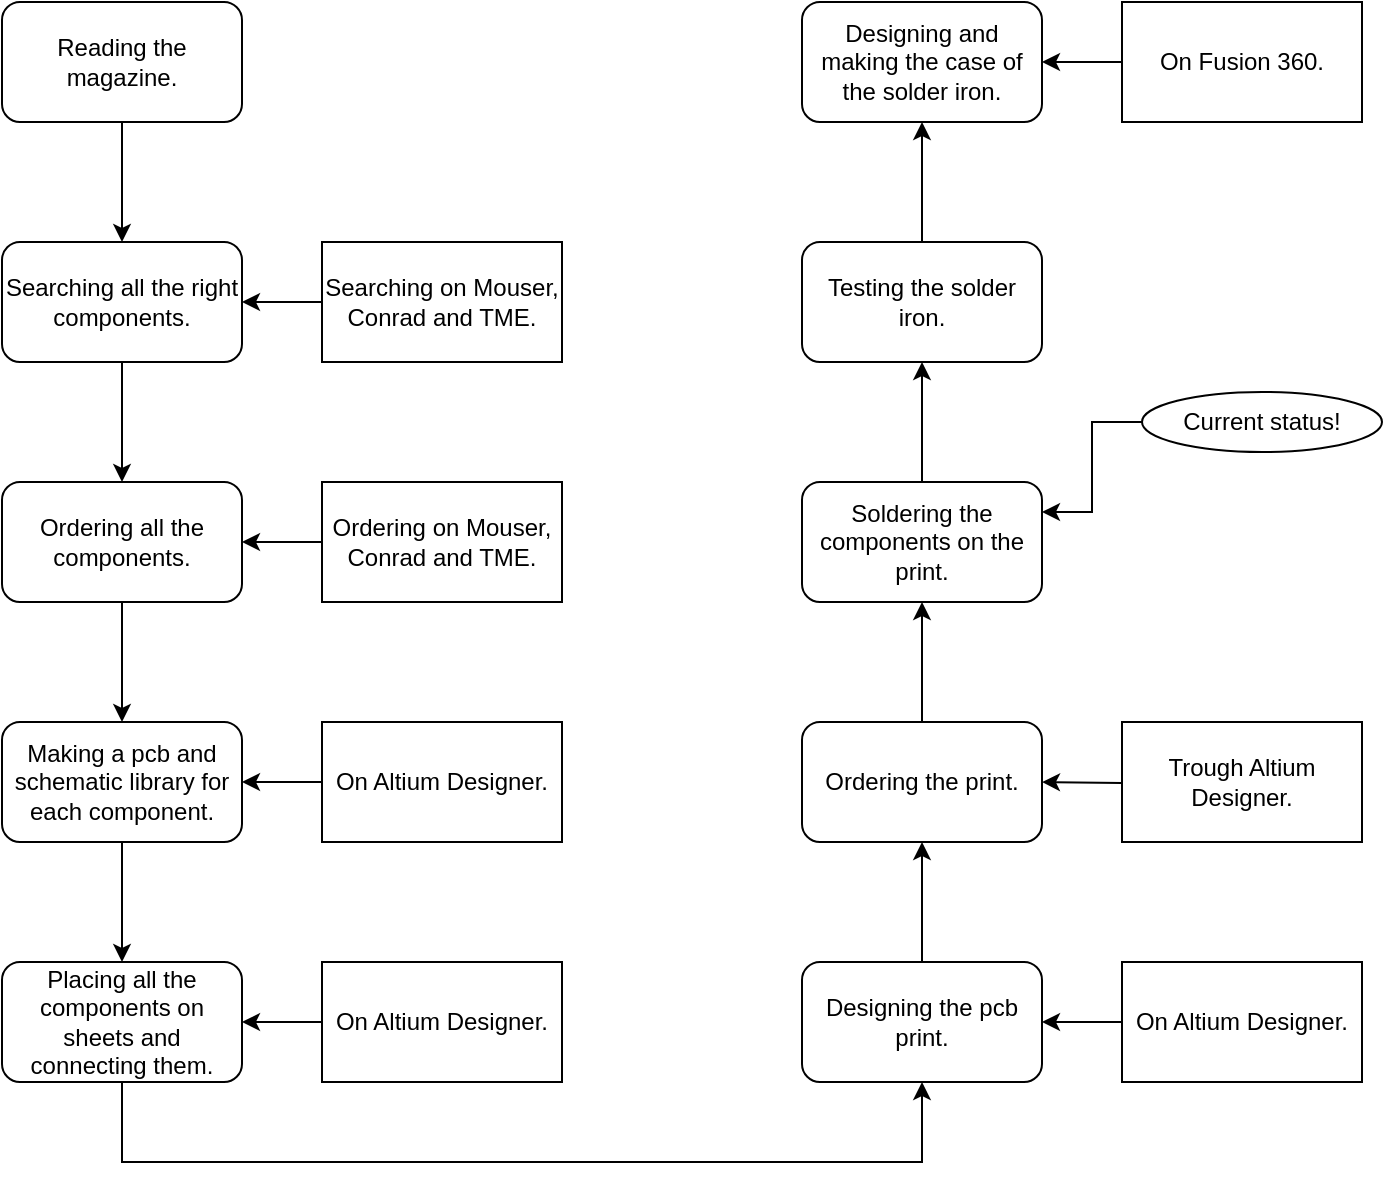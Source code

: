 <mxfile version="18.0.1" type="device"><diagram id="_mZr8p1p0RqOCay4K1sB" name="Pagina-1"><mxGraphModel dx="1102" dy="865" grid="0" gridSize="10" guides="1" tooltips="1" connect="1" arrows="1" fold="1" page="1" pageScale="1" pageWidth="827" pageHeight="1169" math="0" shadow="0"><root><mxCell id="0"/><mxCell id="1" parent="0"/><mxCell id="Q2XhmDsVUTeTVE9coW2E-3" style="edgeStyle=orthogonalEdgeStyle;rounded=0;orthogonalLoop=1;jettySize=auto;html=1;entryX=0.5;entryY=0;entryDx=0;entryDy=0;" parent="1" source="Q2XhmDsVUTeTVE9coW2E-1" target="Q2XhmDsVUTeTVE9coW2E-2" edge="1"><mxGeometry relative="1" as="geometry"><Array as="points"><mxPoint x="100" y="130"/><mxPoint x="100" y="130"/></Array></mxGeometry></mxCell><mxCell id="Q2XhmDsVUTeTVE9coW2E-1" value="Reading the magazine." style="rounded=1;whiteSpace=wrap;html=1;" parent="1" vertex="1"><mxGeometry x="40" y="40" width="120" height="60" as="geometry"/></mxCell><mxCell id="Q2XhmDsVUTeTVE9coW2E-9" style="edgeStyle=orthogonalEdgeStyle;rounded=0;orthogonalLoop=1;jettySize=auto;html=1;entryX=0.5;entryY=0;entryDx=0;entryDy=0;" parent="1" source="Q2XhmDsVUTeTVE9coW2E-2" target="Q2XhmDsVUTeTVE9coW2E-8" edge="1"><mxGeometry relative="1" as="geometry"/></mxCell><mxCell id="Q2XhmDsVUTeTVE9coW2E-2" value="Searching all the right components." style="rounded=1;whiteSpace=wrap;html=1;" parent="1" vertex="1"><mxGeometry x="40" y="160" width="120" height="60" as="geometry"/></mxCell><mxCell id="Q2XhmDsVUTeTVE9coW2E-6" style="edgeStyle=orthogonalEdgeStyle;rounded=0;orthogonalLoop=1;jettySize=auto;html=1;exitX=0;exitY=0.5;exitDx=0;exitDy=0;entryX=1;entryY=0.5;entryDx=0;entryDy=0;" parent="1" source="Q2XhmDsVUTeTVE9coW2E-5" target="Q2XhmDsVUTeTVE9coW2E-2" edge="1"><mxGeometry relative="1" as="geometry"><mxPoint x="100" y="140" as="targetPoint"/></mxGeometry></mxCell><mxCell id="Q2XhmDsVUTeTVE9coW2E-5" value="Searching on Mouser, Conrad and TME." style="rounded=0;whiteSpace=wrap;html=1;" parent="1" vertex="1"><mxGeometry x="200" y="160" width="120" height="60" as="geometry"/></mxCell><mxCell id="Q2XhmDsVUTeTVE9coW2E-17" value="" style="edgeStyle=orthogonalEdgeStyle;rounded=0;orthogonalLoop=1;jettySize=auto;html=1;" parent="1" source="Q2XhmDsVUTeTVE9coW2E-7" target="Q2XhmDsVUTeTVE9coW2E-16" edge="1"><mxGeometry relative="1" as="geometry"/></mxCell><mxCell id="Q2XhmDsVUTeTVE9coW2E-7" value="Making a pcb and schematic library for each component." style="rounded=1;whiteSpace=wrap;html=1;" parent="1" vertex="1"><mxGeometry x="40" y="400" width="120" height="60" as="geometry"/></mxCell><mxCell id="Q2XhmDsVUTeTVE9coW2E-10" style="edgeStyle=orthogonalEdgeStyle;rounded=0;orthogonalLoop=1;jettySize=auto;html=1;" parent="1" source="Q2XhmDsVUTeTVE9coW2E-8" target="Q2XhmDsVUTeTVE9coW2E-7" edge="1"><mxGeometry relative="1" as="geometry"/></mxCell><mxCell id="Q2XhmDsVUTeTVE9coW2E-8" value="Ordering all the components." style="rounded=1;whiteSpace=wrap;html=1;" parent="1" vertex="1"><mxGeometry x="40" y="280" width="120" height="60" as="geometry"/></mxCell><mxCell id="Q2XhmDsVUTeTVE9coW2E-12" style="edgeStyle=orthogonalEdgeStyle;rounded=0;orthogonalLoop=1;jettySize=auto;html=1;entryX=1;entryY=0.5;entryDx=0;entryDy=0;" parent="1" source="Q2XhmDsVUTeTVE9coW2E-11" target="Q2XhmDsVUTeTVE9coW2E-8" edge="1"><mxGeometry relative="1" as="geometry"><mxPoint x="100" y="280" as="targetPoint"/></mxGeometry></mxCell><mxCell id="Q2XhmDsVUTeTVE9coW2E-11" value="Ordering on Mouser, Conrad and TME." style="rounded=0;whiteSpace=wrap;html=1;" parent="1" vertex="1"><mxGeometry x="200" y="280" width="120" height="60" as="geometry"/></mxCell><mxCell id="Q2XhmDsVUTeTVE9coW2E-13" style="edgeStyle=orthogonalEdgeStyle;rounded=0;orthogonalLoop=1;jettySize=auto;html=1;exitX=0.5;exitY=1;exitDx=0;exitDy=0;" parent="1" source="Q2XhmDsVUTeTVE9coW2E-11" target="Q2XhmDsVUTeTVE9coW2E-11" edge="1"><mxGeometry relative="1" as="geometry"/></mxCell><mxCell id="Q2XhmDsVUTeTVE9coW2E-15" value="" style="edgeStyle=orthogonalEdgeStyle;rounded=0;orthogonalLoop=1;jettySize=auto;html=1;" parent="1" source="Q2XhmDsVUTeTVE9coW2E-14" target="Q2XhmDsVUTeTVE9coW2E-7" edge="1"><mxGeometry relative="1" as="geometry"/></mxCell><mxCell id="Q2XhmDsVUTeTVE9coW2E-14" value="On Altium Designer." style="rounded=0;whiteSpace=wrap;html=1;" parent="1" vertex="1"><mxGeometry x="200" y="400" width="120" height="60" as="geometry"/></mxCell><mxCell id="Q2XhmDsVUTeTVE9coW2E-23" value="" style="edgeStyle=orthogonalEdgeStyle;rounded=0;orthogonalLoop=1;jettySize=auto;html=1;" parent="1" source="Q2XhmDsVUTeTVE9coW2E-16" target="Q2XhmDsVUTeTVE9coW2E-22" edge="1"><mxGeometry relative="1" as="geometry"><Array as="points"><mxPoint x="100" y="620"/><mxPoint x="500" y="620"/></Array></mxGeometry></mxCell><mxCell id="Q2XhmDsVUTeTVE9coW2E-16" value="Placing all the components on sheets and connecting them." style="rounded=1;whiteSpace=wrap;html=1;" parent="1" vertex="1"><mxGeometry x="40" y="520" width="120" height="60" as="geometry"/></mxCell><mxCell id="Q2XhmDsVUTeTVE9coW2E-21" value="" style="edgeStyle=orthogonalEdgeStyle;rounded=0;orthogonalLoop=1;jettySize=auto;html=1;" parent="1" source="Q2XhmDsVUTeTVE9coW2E-20" target="Q2XhmDsVUTeTVE9coW2E-16" edge="1"><mxGeometry relative="1" as="geometry"/></mxCell><mxCell id="Q2XhmDsVUTeTVE9coW2E-20" value="On Altium Designer." style="rounded=0;whiteSpace=wrap;html=1;" parent="1" vertex="1"><mxGeometry x="200" y="520" width="120" height="60" as="geometry"/></mxCell><mxCell id="Q2XhmDsVUTeTVE9coW2E-31" value="" style="edgeStyle=orthogonalEdgeStyle;rounded=0;orthogonalLoop=1;jettySize=auto;html=1;" parent="1" source="Q2XhmDsVUTeTVE9coW2E-22" target="Q2XhmDsVUTeTVE9coW2E-30" edge="1"><mxGeometry relative="1" as="geometry"/></mxCell><mxCell id="Q2XhmDsVUTeTVE9coW2E-22" value="Designing the pcb print." style="rounded=1;whiteSpace=wrap;html=1;" parent="1" vertex="1"><mxGeometry x="440" y="520" width="120" height="60" as="geometry"/></mxCell><mxCell id="Q2XhmDsVUTeTVE9coW2E-25" value="" style="edgeStyle=orthogonalEdgeStyle;rounded=0;orthogonalLoop=1;jettySize=auto;html=1;" parent="1" source="Q2XhmDsVUTeTVE9coW2E-24" target="Q2XhmDsVUTeTVE9coW2E-22" edge="1"><mxGeometry relative="1" as="geometry"/></mxCell><mxCell id="Q2XhmDsVUTeTVE9coW2E-24" value="On Altium Designer." style="rounded=0;whiteSpace=wrap;html=1;" parent="1" vertex="1"><mxGeometry x="600" y="520" width="120" height="60" as="geometry"/></mxCell><mxCell id="unXJ1SjKitDyuGIk8X7i-4" style="edgeStyle=orthogonalEdgeStyle;rounded=0;orthogonalLoop=1;jettySize=auto;html=1;exitX=0;exitY=0.5;exitDx=0;exitDy=0;entryX=1;entryY=0.25;entryDx=0;entryDy=0;" edge="1" parent="1" source="Q2XhmDsVUTeTVE9coW2E-28" target="Q2XhmDsVUTeTVE9coW2E-36"><mxGeometry relative="1" as="geometry"><mxPoint x="590" y="305" as="targetPoint"/></mxGeometry></mxCell><mxCell id="Q2XhmDsVUTeTVE9coW2E-28" value="Current status!" style="ellipse;whiteSpace=wrap;html=1;" parent="1" vertex="1"><mxGeometry x="610" y="235" width="120" height="30" as="geometry"/></mxCell><mxCell id="Q2XhmDsVUTeTVE9coW2E-37" value="" style="edgeStyle=orthogonalEdgeStyle;rounded=0;orthogonalLoop=1;jettySize=auto;html=1;" parent="1" source="Q2XhmDsVUTeTVE9coW2E-30" target="Q2XhmDsVUTeTVE9coW2E-36" edge="1"><mxGeometry relative="1" as="geometry"/></mxCell><mxCell id="Q2XhmDsVUTeTVE9coW2E-30" value="Ordering the print." style="rounded=1;whiteSpace=wrap;html=1;" parent="1" vertex="1"><mxGeometry x="440" y="400" width="120" height="60" as="geometry"/></mxCell><mxCell id="Q2XhmDsVUTeTVE9coW2E-34" value="" style="edgeStyle=orthogonalEdgeStyle;rounded=0;orthogonalLoop=1;jettySize=auto;html=1;" parent="1" target="Q2XhmDsVUTeTVE9coW2E-30" edge="1"><mxGeometry relative="1" as="geometry"><mxPoint x="640" y="430" as="sourcePoint"/></mxGeometry></mxCell><mxCell id="Q2XhmDsVUTeTVE9coW2E-35" value="Trough Altium Designer." style="rounded=0;whiteSpace=wrap;html=1;" parent="1" vertex="1"><mxGeometry x="600" y="400" width="120" height="60" as="geometry"/></mxCell><mxCell id="Q2XhmDsVUTeTVE9coW2E-40" value="" style="edgeStyle=orthogonalEdgeStyle;rounded=0;orthogonalLoop=1;jettySize=auto;html=1;" parent="1" source="Q2XhmDsVUTeTVE9coW2E-36" target="Q2XhmDsVUTeTVE9coW2E-39" edge="1"><mxGeometry relative="1" as="geometry"/></mxCell><mxCell id="Q2XhmDsVUTeTVE9coW2E-36" value="Soldering the components on the print." style="rounded=1;whiteSpace=wrap;html=1;" parent="1" vertex="1"><mxGeometry x="440" y="280" width="120" height="60" as="geometry"/></mxCell><mxCell id="Q2XhmDsVUTeTVE9coW2E-42" value="" style="edgeStyle=orthogonalEdgeStyle;rounded=0;orthogonalLoop=1;jettySize=auto;html=1;" parent="1" source="Q2XhmDsVUTeTVE9coW2E-39" target="Q2XhmDsVUTeTVE9coW2E-41" edge="1"><mxGeometry relative="1" as="geometry"/></mxCell><mxCell id="Q2XhmDsVUTeTVE9coW2E-39" value="Testing the solder iron." style="whiteSpace=wrap;html=1;rounded=1;" parent="1" vertex="1"><mxGeometry x="440" y="160" width="120" height="60" as="geometry"/></mxCell><mxCell id="Q2XhmDsVUTeTVE9coW2E-41" value="Designing and making the case of the solder iron." style="whiteSpace=wrap;html=1;rounded=1;" parent="1" vertex="1"><mxGeometry x="440" y="40" width="120" height="60" as="geometry"/></mxCell><mxCell id="Q2XhmDsVUTeTVE9coW2E-44" value="" style="edgeStyle=orthogonalEdgeStyle;rounded=0;orthogonalLoop=1;jettySize=auto;html=1;" parent="1" source="Q2XhmDsVUTeTVE9coW2E-43" target="Q2XhmDsVUTeTVE9coW2E-41" edge="1"><mxGeometry relative="1" as="geometry"/></mxCell><mxCell id="Q2XhmDsVUTeTVE9coW2E-43" value="On Fusion 360." style="rounded=0;whiteSpace=wrap;html=1;" parent="1" vertex="1"><mxGeometry x="600" y="40" width="120" height="60" as="geometry"/></mxCell></root></mxGraphModel></diagram></mxfile>